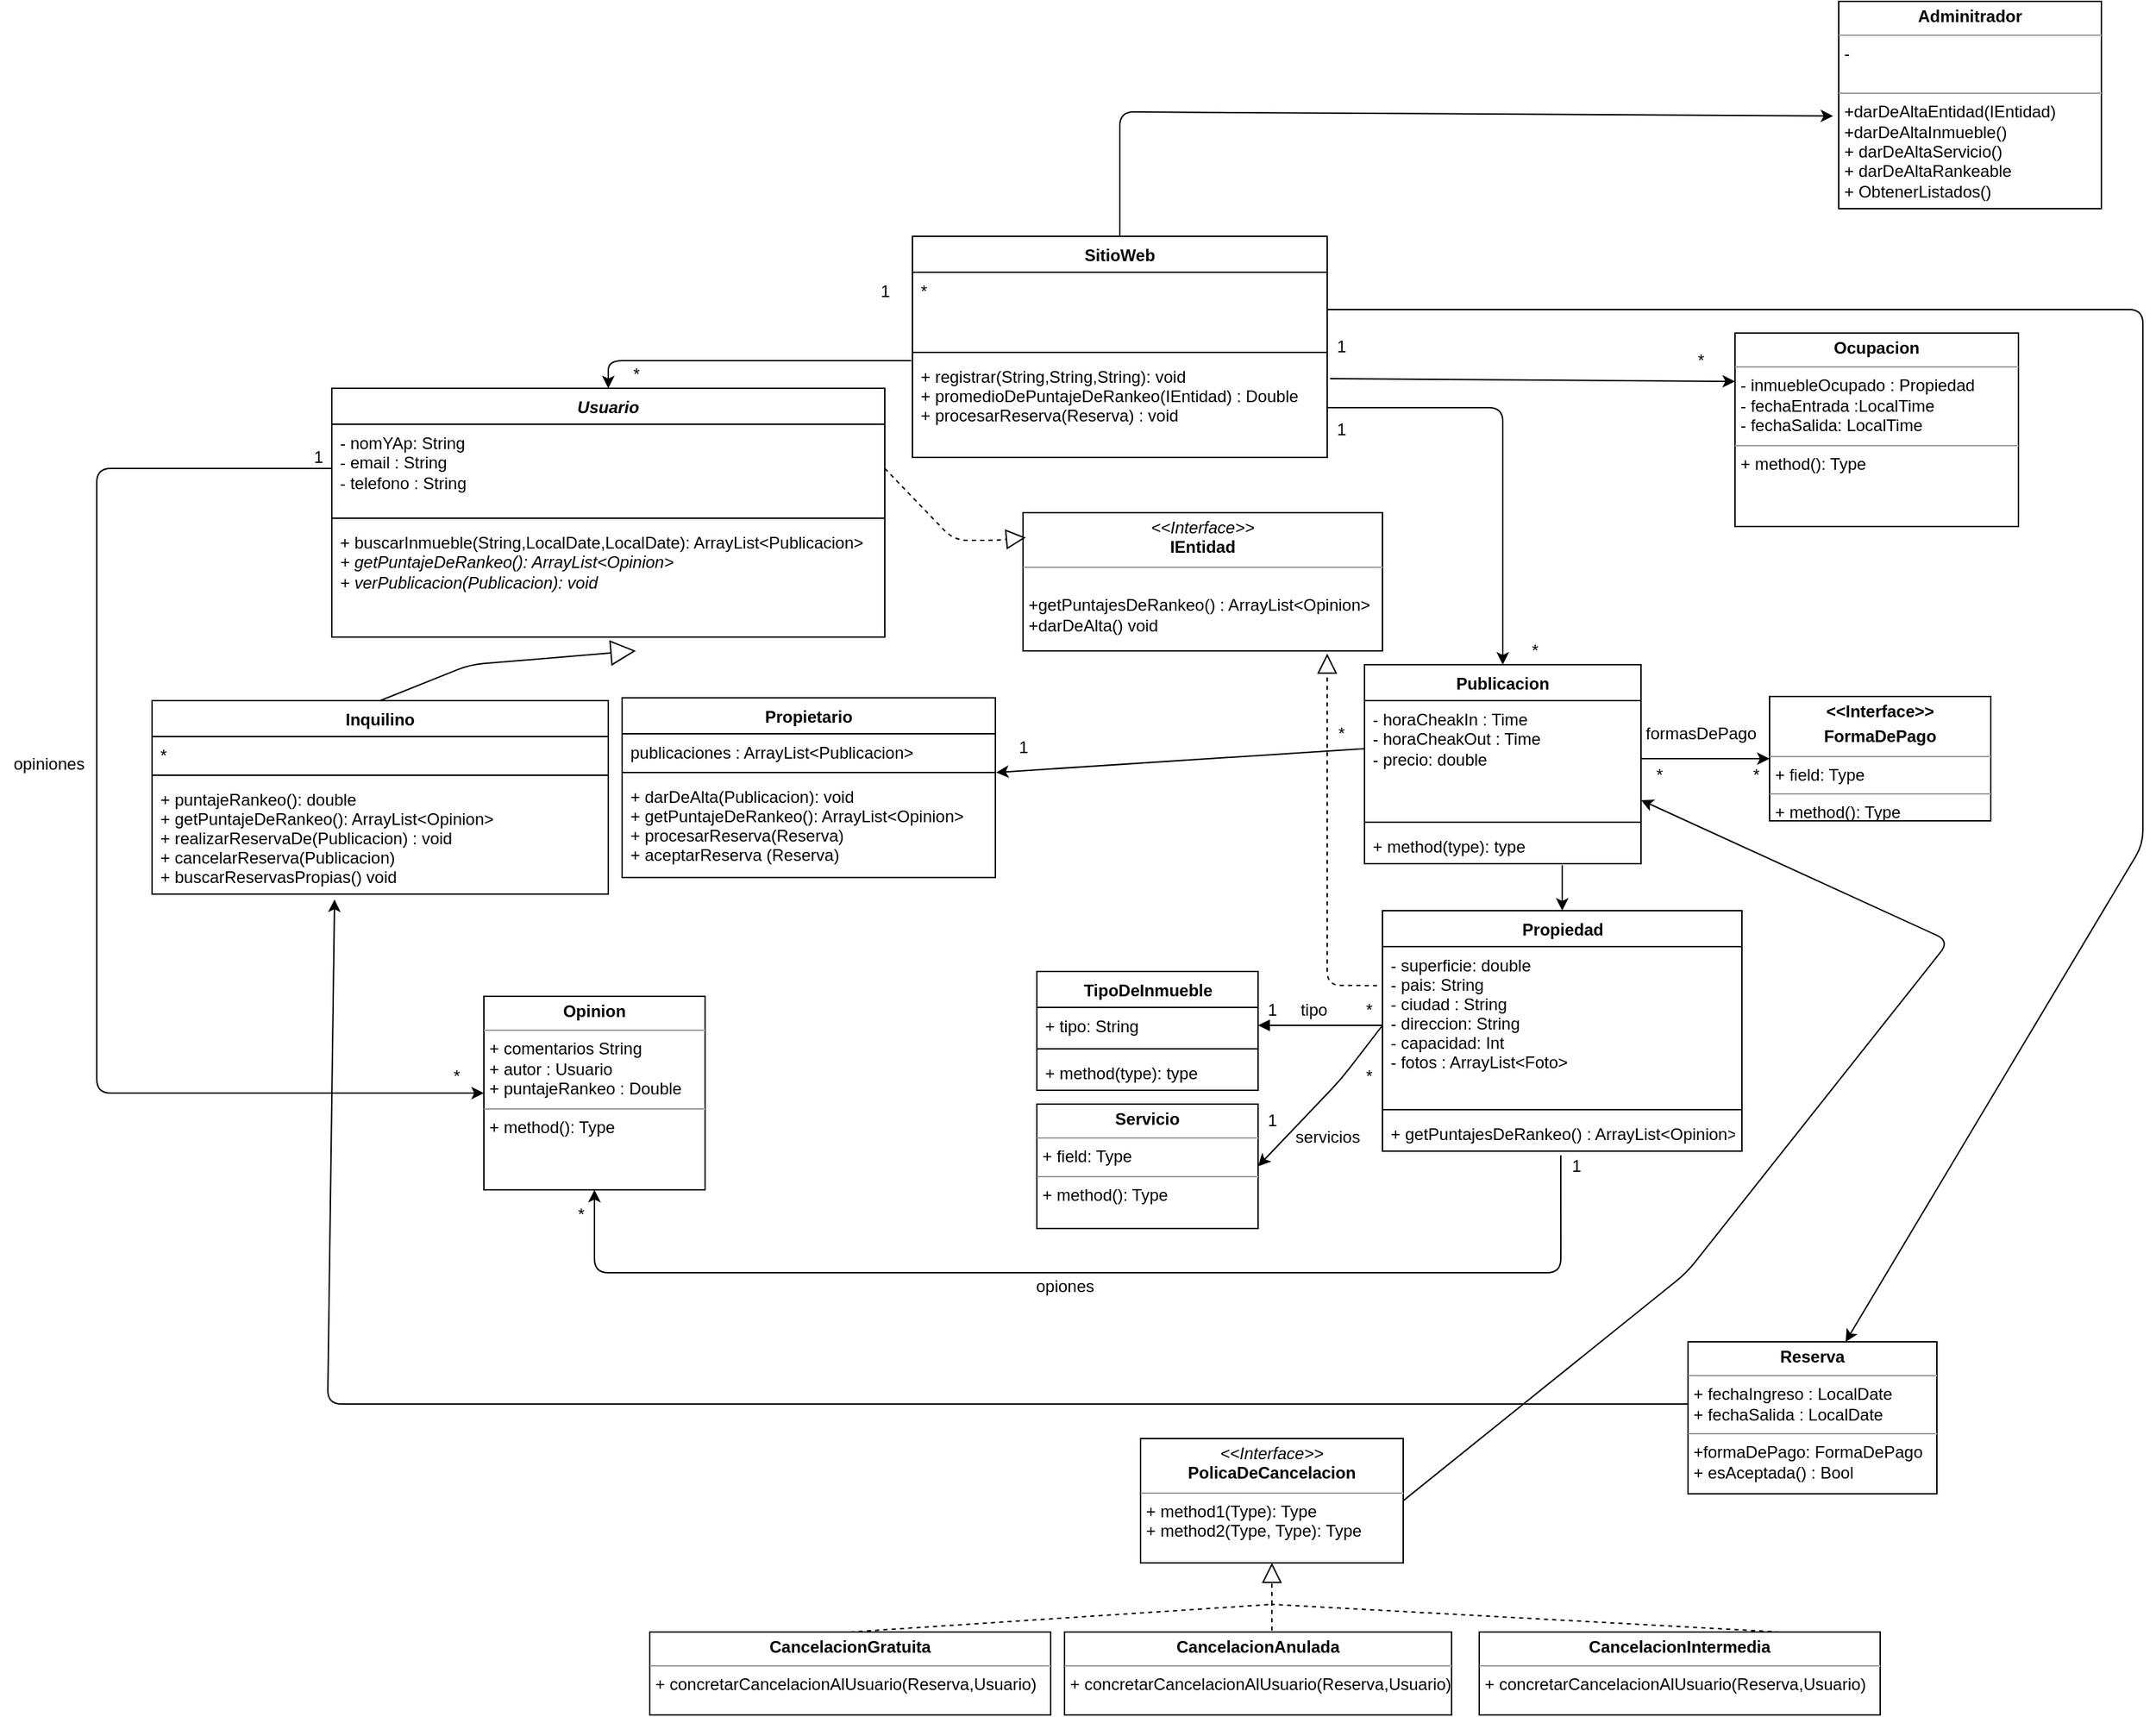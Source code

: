 <mxfile version="14.5.1" type="device"><diagram id="Q23gDszQghOrVKXfRjo7" name="Página-1"><mxGraphModel dx="2249" dy="1991" grid="1" gridSize="10" guides="1" tooltips="1" connect="1" arrows="1" fold="1" page="1" pageScale="1" pageWidth="827" pageHeight="1169" math="0" shadow="0"><root><mxCell id="0"/><mxCell id="1" parent="0"/><mxCell id="RWJYd1yV1vK1GG6gAaNg-1" value="Usuario" style="swimlane;fontStyle=3;align=center;verticalAlign=top;childLayout=stackLayout;horizontal=1;startSize=26;horizontalStack=0;resizeParent=1;resizeParentMax=0;resizeLast=0;collapsible=1;marginBottom=0;" parent="1" vertex="1"><mxGeometry x="80" y="120" width="400" height="180" as="geometry"/></mxCell><mxCell id="RWJYd1yV1vK1GG6gAaNg-2" value="- nomYAp: String&amp;nbsp;&lt;br&gt;- email : String&amp;nbsp;&lt;br&gt;- telefono : String&lt;br&gt;" style="text;strokeColor=none;fillColor=none;align=left;verticalAlign=top;spacingLeft=4;spacingRight=4;overflow=hidden;rotatable=0;points=[[0,0.5],[1,0.5]];portConstraint=eastwest;html=1;" parent="RWJYd1yV1vK1GG6gAaNg-1" vertex="1"><mxGeometry y="26" width="400" height="64" as="geometry"/></mxCell><mxCell id="RWJYd1yV1vK1GG6gAaNg-3" value="" style="line;strokeWidth=1;fillColor=none;align=left;verticalAlign=middle;spacingTop=-1;spacingLeft=3;spacingRight=3;rotatable=0;labelPosition=right;points=[];portConstraint=eastwest;" parent="RWJYd1yV1vK1GG6gAaNg-1" vertex="1"><mxGeometry y="90" width="400" height="8" as="geometry"/></mxCell><mxCell id="RWJYd1yV1vK1GG6gAaNg-4" value="+ buscarInmueble(String,LocalDate,LocalDate): ArrayList&amp;lt;Publicacion&amp;gt;&lt;br&gt;&lt;i&gt;+ getPuntajeDeRankeo(): ArrayList&amp;lt;Opinion&amp;gt;&lt;br&gt;+ verPublicacion(Publicacion): void&lt;br&gt;&lt;br&gt;&lt;/i&gt;" style="text;strokeColor=none;fillColor=none;align=left;verticalAlign=top;spacingLeft=4;spacingRight=4;overflow=hidden;rotatable=0;points=[[0,0.5],[1,0.5]];portConstraint=eastwest;html=1;" parent="RWJYd1yV1vK1GG6gAaNg-1" vertex="1"><mxGeometry y="98" width="400" height="82" as="geometry"/></mxCell><mxCell id="RWJYd1yV1vK1GG6gAaNg-14" value="Propietario" style="swimlane;fontStyle=1;align=center;verticalAlign=top;childLayout=stackLayout;horizontal=1;startSize=26;horizontalStack=0;resizeParent=1;resizeParentMax=0;resizeLast=0;collapsible=1;marginBottom=0;" parent="1" vertex="1"><mxGeometry x="290" y="344" width="270" height="130" as="geometry"/></mxCell><mxCell id="RWJYd1yV1vK1GG6gAaNg-15" value="publicaciones : ArrayList&amp;lt;Publicacion&amp;gt;" style="text;strokeColor=none;fillColor=none;align=left;verticalAlign=top;spacingLeft=4;spacingRight=4;overflow=hidden;rotatable=0;points=[[0,0.5],[1,0.5]];portConstraint=eastwest;html=1;" parent="RWJYd1yV1vK1GG6gAaNg-14" vertex="1"><mxGeometry y="26" width="270" height="24" as="geometry"/></mxCell><mxCell id="RWJYd1yV1vK1GG6gAaNg-16" value="" style="line;strokeWidth=1;fillColor=none;align=left;verticalAlign=middle;spacingTop=-1;spacingLeft=3;spacingRight=3;rotatable=0;labelPosition=right;points=[];portConstraint=eastwest;" parent="RWJYd1yV1vK1GG6gAaNg-14" vertex="1"><mxGeometry y="50" width="270" height="8" as="geometry"/></mxCell><mxCell id="RWJYd1yV1vK1GG6gAaNg-17" value="+ darDeAlta(Publicacion): void&#10;+ getPuntajeDeRankeo(): ArrayList&lt;Opinion&gt;&#10;+ procesarReserva(Reserva)&#10;+ aceptarReserva (Reserva)" style="text;strokeColor=none;fillColor=none;align=left;verticalAlign=top;spacingLeft=4;spacingRight=4;overflow=hidden;rotatable=0;points=[[0,0.5],[1,0.5]];portConstraint=eastwest;" parent="RWJYd1yV1vK1GG6gAaNg-14" vertex="1"><mxGeometry y="58" width="270" height="72" as="geometry"/></mxCell><mxCell id="RWJYd1yV1vK1GG6gAaNg-18" value="Inquilino" style="swimlane;fontStyle=1;align=center;verticalAlign=top;childLayout=stackLayout;horizontal=1;startSize=26;horizontalStack=0;resizeParent=1;resizeParentMax=0;resizeLast=0;collapsible=1;marginBottom=0;" parent="1" vertex="1"><mxGeometry x="-50" y="346" width="330" height="140" as="geometry"/></mxCell><mxCell id="RWJYd1yV1vK1GG6gAaNg-19" value="*" style="text;strokeColor=none;fillColor=none;align=left;verticalAlign=top;spacingLeft=4;spacingRight=4;overflow=hidden;rotatable=0;points=[[0,0.5],[1,0.5]];portConstraint=eastwest;html=1;" parent="RWJYd1yV1vK1GG6gAaNg-18" vertex="1"><mxGeometry y="26" width="330" height="24" as="geometry"/></mxCell><mxCell id="RWJYd1yV1vK1GG6gAaNg-20" value="" style="line;strokeWidth=1;fillColor=none;align=left;verticalAlign=middle;spacingTop=-1;spacingLeft=3;spacingRight=3;rotatable=0;labelPosition=right;points=[];portConstraint=eastwest;" parent="RWJYd1yV1vK1GG6gAaNg-18" vertex="1"><mxGeometry y="50" width="330" height="8" as="geometry"/></mxCell><mxCell id="RWJYd1yV1vK1GG6gAaNg-21" value="+ puntajeRankeo(): double&#10;+ getPuntajeDeRankeo(): ArrayList&lt;Opinion&gt;&#10;+ realizarReservaDe(Publicacion) : void&#10;+ cancelarReserva(Publicacion)&#10;+ buscarReservasPropias() void " style="text;strokeColor=none;fillColor=none;align=left;verticalAlign=top;spacingLeft=4;spacingRight=4;overflow=hidden;rotatable=0;points=[[0,0.5],[1,0.5]];portConstraint=eastwest;" parent="RWJYd1yV1vK1GG6gAaNg-18" vertex="1"><mxGeometry y="58" width="330" height="82" as="geometry"/></mxCell><mxCell id="RWJYd1yV1vK1GG6gAaNg-28" value="Publicacion" style="swimlane;fontStyle=1;align=center;verticalAlign=top;childLayout=stackLayout;horizontal=1;startSize=26;horizontalStack=0;resizeParent=1;resizeParentMax=0;resizeLast=0;collapsible=1;marginBottom=0;" parent="1" vertex="1"><mxGeometry x="827" y="320" width="200" height="144" as="geometry"/></mxCell><mxCell id="RWJYd1yV1vK1GG6gAaNg-29" value="- horaCheakIn : Time&amp;nbsp;&lt;br&gt;- horaCheakOut : Time&lt;br&gt;- precio: double" style="text;strokeColor=none;fillColor=none;align=left;verticalAlign=top;spacingLeft=4;spacingRight=4;overflow=hidden;rotatable=0;points=[[0,0.5],[1,0.5]];portConstraint=eastwest;html=1;" parent="RWJYd1yV1vK1GG6gAaNg-28" vertex="1"><mxGeometry y="26" width="200" height="84" as="geometry"/></mxCell><mxCell id="RWJYd1yV1vK1GG6gAaNg-30" value="" style="line;strokeWidth=1;fillColor=none;align=left;verticalAlign=middle;spacingTop=-1;spacingLeft=3;spacingRight=3;rotatable=0;labelPosition=right;points=[];portConstraint=eastwest;" parent="RWJYd1yV1vK1GG6gAaNg-28" vertex="1"><mxGeometry y="110" width="200" height="8" as="geometry"/></mxCell><mxCell id="RWJYd1yV1vK1GG6gAaNg-31" value="+ method(type): type" style="text;strokeColor=none;fillColor=none;align=left;verticalAlign=top;spacingLeft=4;spacingRight=4;overflow=hidden;rotatable=0;points=[[0,0.5],[1,0.5]];portConstraint=eastwest;" parent="RWJYd1yV1vK1GG6gAaNg-28" vertex="1"><mxGeometry y="118" width="200" height="26" as="geometry"/></mxCell><mxCell id="RWJYd1yV1vK1GG6gAaNg-37" value="SitioWeb" style="swimlane;fontStyle=1;align=center;verticalAlign=top;childLayout=stackLayout;horizontal=1;startSize=26;horizontalStack=0;resizeParent=1;resizeParentMax=0;resizeLast=0;collapsible=1;marginBottom=0;" parent="1" vertex="1"><mxGeometry x="500" y="10" width="300" height="160" as="geometry"/></mxCell><mxCell id="RWJYd1yV1vK1GG6gAaNg-38" value="*" style="text;strokeColor=none;fillColor=none;align=left;verticalAlign=top;spacingLeft=4;spacingRight=4;overflow=hidden;rotatable=0;points=[[0,0.5],[1,0.5]];portConstraint=eastwest;html=1;" parent="RWJYd1yV1vK1GG6gAaNg-37" vertex="1"><mxGeometry y="26" width="300" height="54" as="geometry"/></mxCell><mxCell id="RWJYd1yV1vK1GG6gAaNg-39" value="" style="line;strokeWidth=1;fillColor=none;align=left;verticalAlign=middle;spacingTop=-1;spacingLeft=3;spacingRight=3;rotatable=0;labelPosition=right;points=[];portConstraint=eastwest;" parent="RWJYd1yV1vK1GG6gAaNg-37" vertex="1"><mxGeometry y="80" width="300" height="8" as="geometry"/></mxCell><mxCell id="RWJYd1yV1vK1GG6gAaNg-40" value="+ registrar(String,String,String): void&#10;+ promedioDePuntajeDeRankeo(IEntidad) : Double&#10;+ procesarReserva(Reserva) : void" style="text;strokeColor=none;fillColor=none;align=left;verticalAlign=top;spacingLeft=4;spacingRight=4;overflow=hidden;rotatable=0;points=[[0,0.5],[1,0.5]];portConstraint=eastwest;" parent="RWJYd1yV1vK1GG6gAaNg-37" vertex="1"><mxGeometry y="88" width="300" height="72" as="geometry"/></mxCell><mxCell id="RWJYd1yV1vK1GG6gAaNg-45" value="Propiedad" style="swimlane;fontStyle=1;align=center;verticalAlign=top;childLayout=stackLayout;horizontal=1;startSize=26;horizontalStack=0;resizeParent=1;resizeParentMax=0;resizeLast=0;collapsible=1;marginBottom=0;html=1;" parent="1" vertex="1"><mxGeometry x="840" y="498" width="260" height="174" as="geometry"/></mxCell><mxCell id="RWJYd1yV1vK1GG6gAaNg-46" value="- superficie: double&#10;- pais: String &#10;- ciudad : String &#10;- direccion: String &#10;- capacidad: Int &#10;- fotos : ArrayList&lt;Foto&gt;" style="text;strokeColor=none;fillColor=none;align=left;verticalAlign=top;spacingLeft=4;spacingRight=4;overflow=hidden;rotatable=0;points=[[0,0.5],[1,0.5]];portConstraint=eastwest;" parent="RWJYd1yV1vK1GG6gAaNg-45" vertex="1"><mxGeometry y="26" width="260" height="114" as="geometry"/></mxCell><mxCell id="RWJYd1yV1vK1GG6gAaNg-47" value="" style="line;strokeWidth=1;fillColor=none;align=left;verticalAlign=middle;spacingTop=-1;spacingLeft=3;spacingRight=3;rotatable=0;labelPosition=right;points=[];portConstraint=eastwest;" parent="RWJYd1yV1vK1GG6gAaNg-45" vertex="1"><mxGeometry y="140" width="260" height="8" as="geometry"/></mxCell><mxCell id="RWJYd1yV1vK1GG6gAaNg-48" value="+ getPuntajesDeRankeo() : ArrayList&lt;Opinion&gt; " style="text;strokeColor=none;fillColor=none;align=left;verticalAlign=top;spacingLeft=4;spacingRight=4;overflow=hidden;rotatable=0;points=[[0,0.5],[1,0.5]];portConstraint=eastwest;" parent="RWJYd1yV1vK1GG6gAaNg-45" vertex="1"><mxGeometry y="148" width="260" height="26" as="geometry"/></mxCell><mxCell id="RWJYd1yV1vK1GG6gAaNg-57" value="&lt;p style=&quot;margin: 0px ; margin-top: 4px ; text-align: center&quot;&gt;&lt;i&gt;&amp;lt;&amp;lt;Interface&amp;gt;&amp;gt;&lt;/i&gt;&lt;br&gt;&lt;b&gt;IEntidad&lt;/b&gt;&lt;/p&gt;&lt;hr size=&quot;1&quot;&gt;&lt;p style=&quot;margin: 0px ; margin-left: 4px&quot;&gt;&lt;br&gt;&lt;/p&gt;&lt;p style=&quot;margin: 0px ; margin-left: 4px&quot;&gt;+getPuntajesDeRankeo() : ArrayList&amp;lt;Opinion&amp;gt;&lt;/p&gt;&lt;p style=&quot;margin: 0px ; margin-left: 4px&quot;&gt;+darDeAlta() void&lt;/p&gt;" style="verticalAlign=top;align=left;overflow=fill;fontSize=12;fontFamily=Helvetica;html=1;" parent="1" vertex="1"><mxGeometry x="580" y="210" width="260" height="100" as="geometry"/></mxCell><mxCell id="RWJYd1yV1vK1GG6gAaNg-68" value="" style="endArrow=classic;html=1;exitX=-0.003;exitY=0.028;exitDx=0;exitDy=0;entryX=0.5;entryY=0;entryDx=0;entryDy=0;exitPerimeter=0;" parent="1" source="RWJYd1yV1vK1GG6gAaNg-40" target="RWJYd1yV1vK1GG6gAaNg-1" edge="1"><mxGeometry width="50" height="50" relative="1" as="geometry"><mxPoint x="440" y="320" as="sourcePoint"/><mxPoint x="490" y="270" as="targetPoint"/><Array as="points"><mxPoint x="280" y="100"/></Array></mxGeometry></mxCell><mxCell id="RWJYd1yV1vK1GG6gAaNg-69" value="" style="endArrow=classic;html=1;exitX=1;exitY=0.5;exitDx=0;exitDy=0;entryX=0.5;entryY=0;entryDx=0;entryDy=0;" parent="1" source="RWJYd1yV1vK1GG6gAaNg-40" target="RWJYd1yV1vK1GG6gAaNg-28" edge="1"><mxGeometry width="50" height="50" relative="1" as="geometry"><mxPoint x="510" y="73" as="sourcePoint"/><mxPoint x="290" y="140" as="targetPoint"/><Array as="points"><mxPoint x="927" y="134"/></Array></mxGeometry></mxCell><mxCell id="RWJYd1yV1vK1GG6gAaNg-70" value="1" style="text;html=1;align=center;verticalAlign=middle;resizable=0;points=[];autosize=1;" parent="1" vertex="1"><mxGeometry x="800" y="140" width="20" height="20" as="geometry"/></mxCell><mxCell id="RWJYd1yV1vK1GG6gAaNg-72" value="*" style="text;html=1;align=center;verticalAlign=middle;resizable=0;points=[];autosize=1;" parent="1" vertex="1"><mxGeometry x="940" y="300" width="20" height="20" as="geometry"/></mxCell><mxCell id="RWJYd1yV1vK1GG6gAaNg-73" value="1" style="text;html=1;align=center;verticalAlign=middle;resizable=0;points=[];autosize=1;" parent="1" vertex="1"><mxGeometry x="470" y="40" width="20" height="20" as="geometry"/></mxCell><mxCell id="RWJYd1yV1vK1GG6gAaNg-74" value="*" style="text;html=1;align=center;verticalAlign=middle;resizable=0;points=[];autosize=1;" parent="1" vertex="1"><mxGeometry x="290" y="100" width="20" height="20" as="geometry"/></mxCell><mxCell id="RWJYd1yV1vK1GG6gAaNg-77" value="" style="endArrow=classic;html=1;exitX=0.002;exitY=0.413;exitDx=0;exitDy=0;entryX=1.002;entryY=0.5;entryDx=0;entryDy=0;exitPerimeter=0;entryPerimeter=0;" parent="1" source="RWJYd1yV1vK1GG6gAaNg-29" target="RWJYd1yV1vK1GG6gAaNg-16" edge="1"><mxGeometry width="50" height="50" relative="1" as="geometry"><mxPoint x="520" y="290" as="sourcePoint"/><mxPoint x="570" y="240" as="targetPoint"/></mxGeometry></mxCell><mxCell id="RWJYd1yV1vK1GG6gAaNg-78" value="1" style="text;html=1;align=center;verticalAlign=middle;resizable=0;points=[];autosize=1;" parent="1" vertex="1"><mxGeometry x="570" y="370" width="20" height="20" as="geometry"/></mxCell><mxCell id="RWJYd1yV1vK1GG6gAaNg-79" value="*" style="text;html=1;align=center;verticalAlign=middle;resizable=0;points=[];autosize=1;" parent="1" vertex="1"><mxGeometry x="800" y="360" width="20" height="20" as="geometry"/></mxCell><mxCell id="RWJYd1yV1vK1GG6gAaNg-80" value="" style="endArrow=classic;html=1;exitX=0.715;exitY=1.038;exitDx=0;exitDy=0;exitPerimeter=0;entryX=0.5;entryY=0;entryDx=0;entryDy=0;" parent="1" source="RWJYd1yV1vK1GG6gAaNg-31" target="RWJYd1yV1vK1GG6gAaNg-45" edge="1"><mxGeometry width="50" height="50" relative="1" as="geometry"><mxPoint x="610" y="320" as="sourcePoint"/><mxPoint x="660" y="270" as="targetPoint"/></mxGeometry></mxCell><mxCell id="RWJYd1yV1vK1GG6gAaNg-83" value="" style="endArrow=block;dashed=1;endFill=0;endSize=12;html=1;exitX=1;exitY=0.5;exitDx=0;exitDy=0;entryX=0.008;entryY=0.18;entryDx=0;entryDy=0;entryPerimeter=0;" parent="1" source="RWJYd1yV1vK1GG6gAaNg-2" edge="1" target="RWJYd1yV1vK1GG6gAaNg-57"><mxGeometry width="160" relative="1" as="geometry"><mxPoint x="310" y="390" as="sourcePoint"/><mxPoint x="60" y="440" as="targetPoint"/><Array as="points"><mxPoint x="530" y="230"/><mxPoint x="560" y="230"/></Array></mxGeometry></mxCell><mxCell id="RWJYd1yV1vK1GG6gAaNg-84" value="" style="endArrow=block;dashed=1;endFill=0;endSize=12;html=1;exitX=-0.015;exitY=0.248;exitDx=0;exitDy=0;exitPerimeter=0;" parent="1" source="RWJYd1yV1vK1GG6gAaNg-46" edge="1"><mxGeometry width="160" relative="1" as="geometry"><mxPoint x="800" y="250" as="sourcePoint"/><mxPoint x="800" y="312" as="targetPoint"/><Array as="points"><mxPoint x="800" y="552"/><mxPoint x="800" y="500"/></Array></mxGeometry></mxCell><mxCell id="RWJYd1yV1vK1GG6gAaNg-85" value="TipoDeInmueble" style="swimlane;fontStyle=1;align=center;verticalAlign=top;childLayout=stackLayout;horizontal=1;startSize=26;horizontalStack=0;resizeParent=1;resizeParentMax=0;resizeLast=0;collapsible=1;marginBottom=0;html=1;" parent="1" vertex="1"><mxGeometry x="590" y="542" width="160" height="86" as="geometry"/></mxCell><mxCell id="RWJYd1yV1vK1GG6gAaNg-86" value="+ tipo: String" style="text;strokeColor=none;fillColor=none;align=left;verticalAlign=top;spacingLeft=4;spacingRight=4;overflow=hidden;rotatable=0;points=[[0,0.5],[1,0.5]];portConstraint=eastwest;" parent="RWJYd1yV1vK1GG6gAaNg-85" vertex="1"><mxGeometry y="26" width="160" height="26" as="geometry"/></mxCell><mxCell id="RWJYd1yV1vK1GG6gAaNg-87" value="" style="line;strokeWidth=1;fillColor=none;align=left;verticalAlign=middle;spacingTop=-1;spacingLeft=3;spacingRight=3;rotatable=0;labelPosition=right;points=[];portConstraint=eastwest;" parent="RWJYd1yV1vK1GG6gAaNg-85" vertex="1"><mxGeometry y="52" width="160" height="8" as="geometry"/></mxCell><mxCell id="RWJYd1yV1vK1GG6gAaNg-88" value="+ method(type): type" style="text;strokeColor=none;fillColor=none;align=left;verticalAlign=top;spacingLeft=4;spacingRight=4;overflow=hidden;rotatable=0;points=[[0,0.5],[1,0.5]];portConstraint=eastwest;" parent="RWJYd1yV1vK1GG6gAaNg-85" vertex="1"><mxGeometry y="60" width="160" height="26" as="geometry"/></mxCell><mxCell id="RWJYd1yV1vK1GG6gAaNg-89" value="" style="html=1;verticalAlign=bottom;endArrow=block;exitX=0;exitY=0.5;exitDx=0;exitDy=0;entryX=1;entryY=0.5;entryDx=0;entryDy=0;" parent="1" source="RWJYd1yV1vK1GG6gAaNg-46" target="RWJYd1yV1vK1GG6gAaNg-86" edge="1"><mxGeometry width="80" relative="1" as="geometry"><mxPoint x="720" y="540" as="sourcePoint"/><mxPoint x="810" y="600" as="targetPoint"/><Array as="points"/></mxGeometry></mxCell><mxCell id="TMLdpXpu8BFrND2twmNQ-1" value="&lt;p style=&quot;margin: 0px ; margin-top: 4px ; text-align: center&quot;&gt;&lt;b&gt;Servicio&lt;/b&gt;&lt;/p&gt;&lt;hr size=&quot;1&quot;&gt;&lt;p style=&quot;margin: 0px ; margin-left: 4px&quot;&gt;+ field: Type&lt;/p&gt;&lt;hr size=&quot;1&quot;&gt;&lt;p style=&quot;margin: 0px ; margin-left: 4px&quot;&gt;+ method(): Type&lt;/p&gt;" style="verticalAlign=top;align=left;overflow=fill;fontSize=12;fontFamily=Helvetica;html=1;" vertex="1" parent="1"><mxGeometry x="590" y="638" width="160" height="90" as="geometry"/></mxCell><mxCell id="TMLdpXpu8BFrND2twmNQ-2" value="" style="endArrow=classic;html=1;exitX=0;exitY=0.5;exitDx=0;exitDy=0;entryX=1;entryY=0.5;entryDx=0;entryDy=0;" edge="1" parent="1" source="RWJYd1yV1vK1GG6gAaNg-46" target="TMLdpXpu8BFrND2twmNQ-1"><mxGeometry width="50" height="50" relative="1" as="geometry"><mxPoint x="540" y="530" as="sourcePoint"/><mxPoint x="590" y="480" as="targetPoint"/><Array as="points"><mxPoint x="810" y="620"/></Array></mxGeometry></mxCell><mxCell id="TMLdpXpu8BFrND2twmNQ-3" value="1" style="text;html=1;align=center;verticalAlign=middle;resizable=0;points=[];autosize=1;" vertex="1" parent="1"><mxGeometry x="750" y="560" width="20" height="20" as="geometry"/></mxCell><mxCell id="TMLdpXpu8BFrND2twmNQ-4" value="*" style="text;html=1;align=center;verticalAlign=middle;resizable=0;points=[];autosize=1;" vertex="1" parent="1"><mxGeometry x="820" y="560" width="20" height="20" as="geometry"/></mxCell><mxCell id="TMLdpXpu8BFrND2twmNQ-5" value="1" style="text;html=1;align=center;verticalAlign=middle;resizable=0;points=[];autosize=1;" vertex="1" parent="1"><mxGeometry x="750" y="640" width="20" height="20" as="geometry"/></mxCell><mxCell id="TMLdpXpu8BFrND2twmNQ-6" value="*" style="text;html=1;align=center;verticalAlign=middle;resizable=0;points=[];autosize=1;" vertex="1" parent="1"><mxGeometry x="820" y="608" width="20" height="20" as="geometry"/></mxCell><mxCell id="TMLdpXpu8BFrND2twmNQ-7" value="tipo" style="text;html=1;align=center;verticalAlign=middle;resizable=0;points=[];autosize=1;" vertex="1" parent="1"><mxGeometry x="775" y="560" width="30" height="20" as="geometry"/></mxCell><mxCell id="TMLdpXpu8BFrND2twmNQ-8" value="servicios" style="text;html=1;align=center;verticalAlign=middle;resizable=0;points=[];autosize=1;" vertex="1" parent="1"><mxGeometry x="770" y="652" width="60" height="20" as="geometry"/></mxCell><mxCell id="TMLdpXpu8BFrND2twmNQ-9" value="&lt;p style=&quot;margin: 0px ; margin-top: 4px ; text-align: center&quot;&gt;&lt;b&gt;&amp;lt;&amp;lt;Interface&amp;gt;&amp;gt;&lt;/b&gt;&lt;/p&gt;&lt;p style=&quot;margin: 0px ; margin-top: 4px ; text-align: center&quot;&gt;&lt;b&gt;FormaDePago&lt;/b&gt;&lt;/p&gt;&lt;hr size=&quot;1&quot;&gt;&lt;p style=&quot;margin: 0px ; margin-left: 4px&quot;&gt;+ field: Type&lt;/p&gt;&lt;hr size=&quot;1&quot;&gt;&lt;p style=&quot;margin: 0px ; margin-left: 4px&quot;&gt;+ method(): Type&lt;/p&gt;" style="verticalAlign=top;align=left;overflow=fill;fontSize=12;fontFamily=Helvetica;html=1;" vertex="1" parent="1"><mxGeometry x="1120" y="343" width="160" height="90" as="geometry"/></mxCell><mxCell id="TMLdpXpu8BFrND2twmNQ-11" value="" style="endArrow=classic;html=1;entryX=0;entryY=0.5;entryDx=0;entryDy=0;exitX=1;exitY=0.5;exitDx=0;exitDy=0;" edge="1" parent="1" source="RWJYd1yV1vK1GG6gAaNg-29" target="TMLdpXpu8BFrND2twmNQ-9"><mxGeometry width="50" height="50" relative="1" as="geometry"><mxPoint x="940" y="380" as="sourcePoint"/><mxPoint x="990" y="330" as="targetPoint"/></mxGeometry></mxCell><mxCell id="TMLdpXpu8BFrND2twmNQ-12" value="formasDePago" style="text;html=1;align=center;verticalAlign=middle;resizable=0;points=[];autosize=1;" vertex="1" parent="1"><mxGeometry x="1020" y="360" width="100" height="20" as="geometry"/></mxCell><mxCell id="TMLdpXpu8BFrND2twmNQ-13" value="*" style="text;html=1;align=center;verticalAlign=middle;resizable=0;points=[];autosize=1;" vertex="1" parent="1"><mxGeometry x="1100" y="390" width="20" height="20" as="geometry"/></mxCell><mxCell id="TMLdpXpu8BFrND2twmNQ-14" value="*" style="text;html=1;align=center;verticalAlign=middle;resizable=0;points=[];autosize=1;" vertex="1" parent="1"><mxGeometry x="1030" y="390" width="20" height="20" as="geometry"/></mxCell><mxCell id="TMLdpXpu8BFrND2twmNQ-16" value="&lt;p style=&quot;margin: 0px ; margin-top: 4px ; text-align: center&quot;&gt;&lt;b&gt;Opinion&lt;/b&gt;&lt;/p&gt;&lt;hr size=&quot;1&quot;&gt;&lt;p style=&quot;margin: 0px ; margin-left: 4px&quot;&gt;+ comentarios String&amp;nbsp;&lt;br&gt;+ autor : Usuario&lt;/p&gt;&lt;p style=&quot;margin: 0px ; margin-left: 4px&quot;&gt;+ puntajeRankeo : Double&lt;/p&gt;&lt;hr size=&quot;1&quot;&gt;&lt;p style=&quot;margin: 0px ; margin-left: 4px&quot;&gt;+ method(): Type&lt;/p&gt;" style="verticalAlign=top;align=left;overflow=fill;fontSize=12;fontFamily=Helvetica;html=1;" vertex="1" parent="1"><mxGeometry x="190" y="560" width="160" height="140" as="geometry"/></mxCell><mxCell id="TMLdpXpu8BFrND2twmNQ-17" value="" style="endArrow=classic;html=1;exitX=0;exitY=0.5;exitDx=0;exitDy=0;entryX=0;entryY=0.5;entryDx=0;entryDy=0;" edge="1" parent="1" source="RWJYd1yV1vK1GG6gAaNg-2" target="TMLdpXpu8BFrND2twmNQ-16"><mxGeometry width="50" height="50" relative="1" as="geometry"><mxPoint x="-70" y="226" as="sourcePoint"/><mxPoint x="-80" y="346" as="targetPoint"/><Array as="points"><mxPoint x="-90" y="178"/><mxPoint x="-90" y="630"/></Array></mxGeometry></mxCell><mxCell id="TMLdpXpu8BFrND2twmNQ-18" value="*" style="text;html=1;align=center;verticalAlign=middle;resizable=0;points=[];autosize=1;" vertex="1" parent="1"><mxGeometry x="160" y="608" width="20" height="20" as="geometry"/></mxCell><mxCell id="TMLdpXpu8BFrND2twmNQ-19" value="1" style="text;html=1;align=center;verticalAlign=middle;resizable=0;points=[];autosize=1;" vertex="1" parent="1"><mxGeometry x="60" y="160" width="20" height="20" as="geometry"/></mxCell><mxCell id="TMLdpXpu8BFrND2twmNQ-20" value="opiniones" style="text;html=1;align=center;verticalAlign=middle;resizable=0;points=[];autosize=1;" vertex="1" parent="1"><mxGeometry x="-160" y="382" width="70" height="20" as="geometry"/></mxCell><mxCell id="TMLdpXpu8BFrND2twmNQ-21" value="" style="endArrow=classic;html=1;exitX=0.496;exitY=1.115;exitDx=0;exitDy=0;exitPerimeter=0;entryX=0.5;entryY=1;entryDx=0;entryDy=0;" edge="1" parent="1" source="RWJYd1yV1vK1GG6gAaNg-48" target="TMLdpXpu8BFrND2twmNQ-16"><mxGeometry width="50" height="50" relative="1" as="geometry"><mxPoint x="770" y="900" as="sourcePoint"/><mxPoint x="460" y="800" as="targetPoint"/><Array as="points"><mxPoint x="969" y="760"/><mxPoint x="270" y="760"/></Array></mxGeometry></mxCell><mxCell id="TMLdpXpu8BFrND2twmNQ-22" value="1" style="text;html=1;align=center;verticalAlign=middle;resizable=0;points=[];autosize=1;" vertex="1" parent="1"><mxGeometry x="970" y="673" width="20" height="20" as="geometry"/></mxCell><mxCell id="TMLdpXpu8BFrND2twmNQ-23" value="*" style="text;html=1;align=center;verticalAlign=middle;resizable=0;points=[];autosize=1;rotation=0;" vertex="1" parent="1"><mxGeometry x="250" y="708" width="20" height="20" as="geometry"/></mxCell><mxCell id="TMLdpXpu8BFrND2twmNQ-24" value="opiones&lt;br&gt;" style="text;html=1;align=center;verticalAlign=middle;resizable=0;points=[];autosize=1;" vertex="1" parent="1"><mxGeometry x="580" y="760" width="60" height="20" as="geometry"/></mxCell><mxCell id="TMLdpXpu8BFrND2twmNQ-28" value="" style="endArrow=classic;html=1;entryX=0.4;entryY=1.048;entryDx=0;entryDy=0;entryPerimeter=0;" edge="1" parent="1" target="RWJYd1yV1vK1GG6gAaNg-21"><mxGeometry width="50" height="50" relative="1" as="geometry"><mxPoint x="1068" y="855" as="sourcePoint"/><mxPoint x="77" y="850" as="targetPoint"/><Array as="points"><mxPoint x="77" y="855"/></Array></mxGeometry></mxCell><mxCell id="TMLdpXpu8BFrND2twmNQ-29" value="" style="endArrow=classic;html=1;entryX=0.5;entryY=0;entryDx=0;entryDy=0;exitX=1;exitY=0.5;exitDx=0;exitDy=0;" edge="1" parent="1" source="RWJYd1yV1vK1GG6gAaNg-38"><mxGeometry width="50" height="50" relative="1" as="geometry"><mxPoint x="870" y="160" as="sourcePoint"/><mxPoint x="1175" y="810" as="targetPoint"/><Array as="points"><mxPoint x="1390" y="63"/><mxPoint x="1390" y="450"/></Array></mxGeometry></mxCell><mxCell id="TMLdpXpu8BFrND2twmNQ-34" value="&lt;p style=&quot;margin: 0px ; margin-top: 4px ; text-align: center&quot;&gt;&lt;b&gt;Ocupacion&lt;/b&gt;&lt;/p&gt;&lt;hr size=&quot;1&quot;&gt;&lt;p style=&quot;margin: 0px ; margin-left: 4px&quot;&gt;- inmuebleOcupado : Propiedad&lt;/p&gt;&lt;p style=&quot;margin: 0px ; margin-left: 4px&quot;&gt;- fechaEntrada :LocalTime&lt;/p&gt;&lt;p style=&quot;margin: 0px ; margin-left: 4px&quot;&gt;- fechaSalida: LocalTime&amp;nbsp;&lt;/p&gt;&lt;hr size=&quot;1&quot;&gt;&lt;p style=&quot;margin: 0px ; margin-left: 4px&quot;&gt;+ method(): Type&lt;/p&gt;" style="verticalAlign=top;align=left;overflow=fill;fontSize=12;fontFamily=Helvetica;html=1;" vertex="1" parent="1"><mxGeometry x="1095" y="80" width="205" height="140" as="geometry"/></mxCell><mxCell id="TMLdpXpu8BFrND2twmNQ-38" value="" style="endArrow=classic;html=1;exitX=1.007;exitY=0.208;exitDx=0;exitDy=0;exitPerimeter=0;entryX=0;entryY=0.25;entryDx=0;entryDy=0;" edge="1" parent="1" source="RWJYd1yV1vK1GG6gAaNg-40" target="TMLdpXpu8BFrND2twmNQ-34"><mxGeometry width="50" height="50" relative="1" as="geometry"><mxPoint x="720" y="180" as="sourcePoint"/><mxPoint x="770" y="130" as="targetPoint"/></mxGeometry></mxCell><mxCell id="TMLdpXpu8BFrND2twmNQ-39" value="&lt;p style=&quot;margin: 0px ; margin-top: 4px ; text-align: center&quot;&gt;&lt;b&gt;Reserva&lt;/b&gt;&lt;/p&gt;&lt;hr size=&quot;1&quot;&gt;&lt;p style=&quot;margin: 0px ; margin-left: 4px&quot;&gt;+ fechaIngreso : LocalDate&lt;br&gt;+ fechaSalida : LocalDate&lt;/p&gt;&lt;hr size=&quot;1&quot;&gt;&lt;p style=&quot;margin: 0px 0px 0px 4px&quot;&gt;+formaDePago: FormaDePago&lt;/p&gt;&lt;p style=&quot;margin: 0px 0px 0px 4px&quot;&gt;&lt;/p&gt;&lt;p style=&quot;margin: 0px 0px 0px 4px&quot;&gt;+ esAceptada() : Bool&lt;/p&gt;" style="verticalAlign=top;align=left;overflow=fill;fontSize=12;fontFamily=Helvetica;html=1;" vertex="1" parent="1"><mxGeometry x="1061" y="810" width="180" height="110" as="geometry"/></mxCell><mxCell id="TMLdpXpu8BFrND2twmNQ-41" value="*" style="text;html=1;align=center;verticalAlign=middle;resizable=0;points=[];autosize=1;" vertex="1" parent="1"><mxGeometry x="1060" y="90" width="20" height="20" as="geometry"/></mxCell><mxCell id="TMLdpXpu8BFrND2twmNQ-42" value="1" style="text;html=1;align=center;verticalAlign=middle;resizable=0;points=[];autosize=1;" vertex="1" parent="1"><mxGeometry x="800" y="80" width="20" height="20" as="geometry"/></mxCell><mxCell id="TMLdpXpu8BFrND2twmNQ-45" value="" style="endArrow=block;endSize=16;endFill=0;html=1;exitX=0.5;exitY=0;exitDx=0;exitDy=0;" edge="1" parent="1" source="RWJYd1yV1vK1GG6gAaNg-18"><mxGeometry width="160" relative="1" as="geometry"><mxPoint x="140" y="310" as="sourcePoint"/><mxPoint x="300" y="310" as="targetPoint"/><Array as="points"><mxPoint x="180" y="320"/></Array></mxGeometry></mxCell><mxCell id="TMLdpXpu8BFrND2twmNQ-49" value="&lt;p style=&quot;margin: 0px ; margin-top: 4px ; text-align: center&quot;&gt;&lt;b&gt;Adminitrador&lt;/b&gt;&lt;/p&gt;&lt;hr size=&quot;1&quot;&gt;&lt;p style=&quot;margin: 0px ; margin-left: 4px&quot;&gt;-&lt;/p&gt;&lt;p style=&quot;margin: 0px ; margin-left: 4px&quot;&gt;&lt;br&gt;&lt;/p&gt;&lt;hr size=&quot;1&quot;&gt;&lt;p style=&quot;margin: 0px 0px 0px 4px&quot;&gt;+darDeAltaEntidad(IEntidad)&lt;br&gt;+darDeAltaInmueble()&lt;/p&gt;&lt;p style=&quot;margin: 0px 0px 0px 4px&quot;&gt;+ darDeAltaServicio()&lt;/p&gt;&lt;p style=&quot;margin: 0px 0px 0px 4px&quot;&gt;+ darDeAltaRankeable&lt;/p&gt;&lt;p style=&quot;margin: 0px 0px 0px 4px&quot;&gt;+ ObtenerListados()&lt;/p&gt;" style="verticalAlign=top;align=left;overflow=fill;fontSize=12;fontFamily=Helvetica;html=1;" vertex="1" parent="1"><mxGeometry x="1170" y="-160" width="190" height="150" as="geometry"/></mxCell><mxCell id="TMLdpXpu8BFrND2twmNQ-51" value="" style="endArrow=classic;html=1;entryX=-0.021;entryY=0.553;entryDx=0;entryDy=0;exitX=0.5;exitY=0;exitDx=0;exitDy=0;entryPerimeter=0;" edge="1" parent="1" source="RWJYd1yV1vK1GG6gAaNg-37" target="TMLdpXpu8BFrND2twmNQ-49"><mxGeometry width="50" height="50" relative="1" as="geometry"><mxPoint x="900" y="260" as="sourcePoint"/><mxPoint x="950" y="210" as="targetPoint"/><Array as="points"><mxPoint x="650" y="-80"/></Array></mxGeometry></mxCell><mxCell id="TMLdpXpu8BFrND2twmNQ-52" value="&lt;p style=&quot;margin: 0px ; margin-top: 4px ; text-align: center&quot;&gt;&lt;i&gt;&amp;lt;&amp;lt;Interface&amp;gt;&amp;gt;&lt;/i&gt;&lt;br&gt;&lt;b&gt;PolicaDeCancelacion&lt;/b&gt;&lt;/p&gt;&lt;hr size=&quot;1&quot;&gt;&lt;p style=&quot;margin: 0px ; margin-left: 4px&quot;&gt;&lt;span&gt;+ method1(Type): Type&lt;/span&gt;&lt;br&gt;&lt;/p&gt;&lt;p style=&quot;margin: 0px ; margin-left: 4px&quot;&gt;+ method2(Type, Type): Type&lt;/p&gt;" style="verticalAlign=top;align=left;overflow=fill;fontSize=12;fontFamily=Helvetica;html=1;" vertex="1" parent="1"><mxGeometry x="665" y="880" width="190" height="90" as="geometry"/></mxCell><mxCell id="TMLdpXpu8BFrND2twmNQ-53" value="&lt;p style=&quot;margin: 0px ; margin-top: 4px ; text-align: center&quot;&gt;&lt;b&gt;CancelacionGratuita&lt;/b&gt;&lt;/p&gt;&lt;hr size=&quot;1&quot;&gt;&lt;p style=&quot;margin: 0px ; margin-left: 4px&quot;&gt;&lt;/p&gt;&lt;p style=&quot;margin: 0px ; margin-left: 4px&quot;&gt;+ concretarCancelacionAlUsuario(Reserva,Usuario)&lt;/p&gt;" style="verticalAlign=top;align=left;overflow=fill;fontSize=12;fontFamily=Helvetica;html=1;" vertex="1" parent="1"><mxGeometry x="310" y="1020" width="290" height="60" as="geometry"/></mxCell><mxCell id="TMLdpXpu8BFrND2twmNQ-54" value="&lt;p style=&quot;margin: 0px ; margin-top: 4px ; text-align: center&quot;&gt;&lt;b&gt;CancelacionAnulada&lt;/b&gt;&lt;/p&gt;&lt;hr size=&quot;1&quot;&gt;&lt;p style=&quot;margin: 0px ; margin-left: 4px&quot;&gt;&lt;/p&gt;&lt;p style=&quot;margin: 0px ; margin-left: 4px&quot;&gt;+ concretarCancelacionAlUsuario(Reserva,Usuario)&lt;/p&gt;" style="verticalAlign=top;align=left;overflow=fill;fontSize=12;fontFamily=Helvetica;html=1;" vertex="1" parent="1"><mxGeometry x="610" y="1020" width="280" height="60" as="geometry"/></mxCell><mxCell id="TMLdpXpu8BFrND2twmNQ-55" value="&lt;p style=&quot;margin: 0px ; margin-top: 4px ; text-align: center&quot;&gt;&lt;b&gt;CancelacionIntermedia&lt;/b&gt;&lt;/p&gt;&lt;hr size=&quot;1&quot;&gt;&lt;p style=&quot;margin: 0px ; margin-left: 4px&quot;&gt;&lt;/p&gt;&lt;p style=&quot;margin: 0px ; margin-left: 4px&quot;&gt;+ concretarCancelacionAlUsuario(Reserva,Usuario)&lt;/p&gt;" style="verticalAlign=top;align=left;overflow=fill;fontSize=12;fontFamily=Helvetica;html=1;" vertex="1" parent="1"><mxGeometry x="910" y="1020" width="290" height="60" as="geometry"/></mxCell><mxCell id="TMLdpXpu8BFrND2twmNQ-56" value="" style="endArrow=block;dashed=1;endFill=0;endSize=12;html=1;entryX=0.5;entryY=1;entryDx=0;entryDy=0;" edge="1" parent="1" target="TMLdpXpu8BFrND2twmNQ-52"><mxGeometry width="160" relative="1" as="geometry"><mxPoint x="760" y="1000" as="sourcePoint"/><mxPoint x="760" y="980" as="targetPoint"/></mxGeometry></mxCell><mxCell id="TMLdpXpu8BFrND2twmNQ-58" value="" style="endArrow=none;dashed=1;html=1;exitX=0.5;exitY=0;exitDx=0;exitDy=0;" edge="1" parent="1" source="TMLdpXpu8BFrND2twmNQ-53"><mxGeometry width="50" height="50" relative="1" as="geometry"><mxPoint x="650" y="870" as="sourcePoint"/><mxPoint x="760" y="1000" as="targetPoint"/></mxGeometry></mxCell><mxCell id="TMLdpXpu8BFrND2twmNQ-59" value="" style="endArrow=none;dashed=1;html=1;exitX=0.75;exitY=0;exitDx=0;exitDy=0;" edge="1" parent="1" source="TMLdpXpu8BFrND2twmNQ-55"><mxGeometry width="50" height="50" relative="1" as="geometry"><mxPoint x="465" y="1030" as="sourcePoint"/><mxPoint x="760" y="1000" as="targetPoint"/></mxGeometry></mxCell><mxCell id="TMLdpXpu8BFrND2twmNQ-60" value="" style="endArrow=none;dashed=1;html=1;" edge="1" parent="1"><mxGeometry width="50" height="50" relative="1" as="geometry"><mxPoint x="760" y="1019" as="sourcePoint"/><mxPoint x="760" y="1000" as="targetPoint"/></mxGeometry></mxCell><mxCell id="TMLdpXpu8BFrND2twmNQ-61" value="" style="endArrow=classic;html=1;exitX=1;exitY=0.5;exitDx=0;exitDy=0;entryX=1;entryY=0.857;entryDx=0;entryDy=0;entryPerimeter=0;" edge="1" parent="1" source="TMLdpXpu8BFrND2twmNQ-52" target="RWJYd1yV1vK1GG6gAaNg-29"><mxGeometry width="50" height="50" relative="1" as="geometry"><mxPoint x="670" y="680" as="sourcePoint"/><mxPoint x="720" y="630" as="targetPoint"/><Array as="points"><mxPoint x="1060" y="760"/><mxPoint x="1250" y="520"/></Array></mxGeometry></mxCell></root></mxGraphModel></diagram></mxfile>